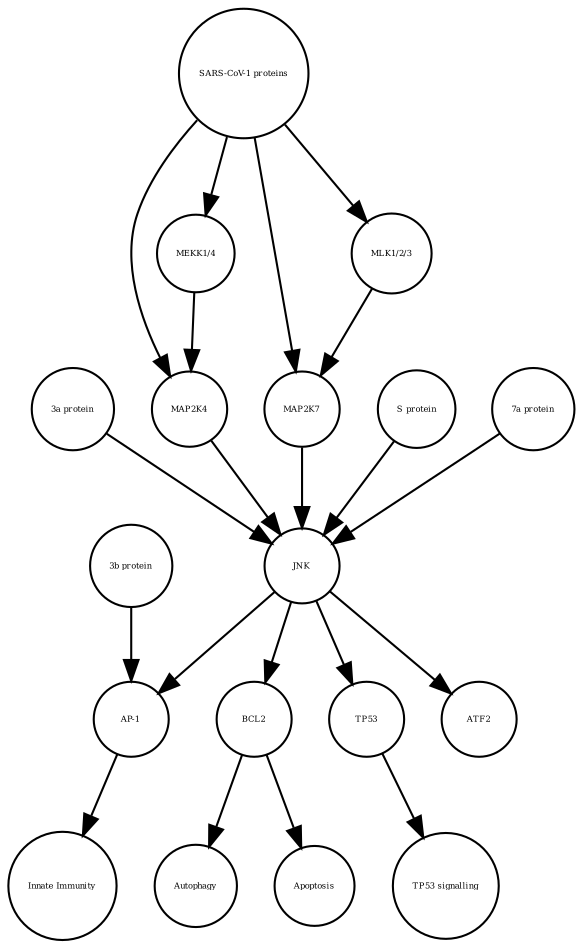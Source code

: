 strict digraph  {
BCL2 [annotation=urn_miriam_uniprot_P10415, bipartite=0, cls=macromolecule, fontsize=4, label=BCL2, shape=circle];
Autophagy [annotation="", bipartite=0, cls=phenotype, fontsize=4, label=Autophagy, shape=circle];
"AP-1" [annotation="", bipartite=0, cls=complex, fontsize=4, label="AP-1", shape=circle];
"Innate Immunity" [annotation="", bipartite=0, cls=phenotype, fontsize=4, label="Innate Immunity", shape=circle];
TP53 [annotation=urn_miriam_uniprot_P04637, bipartite=0, cls=macromolecule, fontsize=4, label=TP53, shape=circle];
"TP53 signalling" [annotation="", bipartite=0, cls=phenotype, fontsize=4, label="TP53 signalling", shape=circle];
Apoptosis [annotation="", bipartite=0, cls=phenotype, fontsize=4, label=Apoptosis, shape=circle];
"3a protein" [annotation="", bipartite=0, cls=macromolecule, fontsize=4, label="3a protein", shape=circle];
MAP2K4 [annotation=urn_miriam_uniprot_P45985, bipartite=0, cls=macromolecule, fontsize=4, label=MAP2K4, shape=circle];
"S protein" [annotation="", bipartite=0, cls=macromolecule, fontsize=4, label="S protein", shape=circle];
"7a protein" [annotation="", bipartite=0, cls=macromolecule, fontsize=4, label="7a protein", shape=circle];
ATF2 [annotation=urn_miriam_uniprot_P15336, bipartite=0, cls=macromolecule, fontsize=4, label=ATF2, shape=circle];
"SARS-CoV-1 proteins" [annotation="", bipartite=0, cls=complex, fontsize=4, label="SARS-CoV-1 proteins", shape=circle];
JNK [annotation="", bipartite=0, cls=complex, fontsize=4, label=JNK, shape=circle];
"3b protein" [annotation="", bipartite=0, cls=macromolecule, fontsize=4, label="3b protein", shape=circle];
MAP2K7 [annotation=urn_miriam_uniprot_O14733, bipartite=0, cls=macromolecule, fontsize=4, label=MAP2K7, shape=circle];
"MEKK1/4" [annotation="", bipartite=0, cls=complex, fontsize=4, label="MEKK1/4", shape=circle];
"MLK1/2/3" [annotation="", bipartite=0, cls=complex, fontsize=4, label="MLK1/2/3", shape=circle];
BCL2 -> Autophagy  [annotation="", interaction_type="necessary stimulation"];
BCL2 -> Apoptosis  [annotation="", interaction_type=inhibition];
"AP-1" -> "Innate Immunity"  [annotation="", interaction_type="necessary stimulation"];
TP53 -> "TP53 signalling"  [annotation="", interaction_type="necessary stimulation"];
"3a protein" -> JNK  [annotation=urn_miriam_pubmed_17141229, interaction_type=stimulation];
MAP2K4 -> JNK  [annotation=urn_miriam_pubmed_17141229, interaction_type=stimulation];
"S protein" -> JNK  [annotation=urn_miriam_pubmed_17267381, interaction_type=stimulation];
"7a protein" -> JNK  [annotation=urn_miriam_pubmed_17141229, interaction_type=stimulation];
"SARS-CoV-1 proteins" -> MAP2K7  [annotation="urn_miriam_pubmed_31226023|urn_miriam_taxonomy_694009", interaction_type=stimulation];
"SARS-CoV-1 proteins" -> "MLK1/2/3"  [annotation="urn_miriam_taxonomy_694009|urn_miriam_pubmed_31226023", interaction_type=stimulation];
"SARS-CoV-1 proteins" -> MAP2K4  [annotation="urn_miriam_pubmed_31226023|urn_miriam_taxonomy_694009", interaction_type=stimulation];
"SARS-CoV-1 proteins" -> "MEKK1/4"  [annotation="urn_miriam_pubmed_31226023|urn_miriam_taxonomy_694009", interaction_type=stimulation];
JNK -> TP53  [annotation="", interaction_type=stimulation];
JNK -> ATF2  [annotation="", interaction_type=stimulation];
JNK -> BCL2  [annotation=urn_miriam_pubmed_10567572, interaction_type=stimulation];
JNK -> "AP-1"  [annotation=urn_miriam_pubmed_21561061, interaction_type=stimulation];
"3b protein" -> "AP-1"  [annotation=urn_miriam_pubmed_21561061, interaction_type=stimulation];
MAP2K7 -> JNK  [annotation=urn_miriam_pubmed_17141229, interaction_type=stimulation];
"MEKK1/4" -> MAP2K4  [annotation="urn_miriam_pubmed_31226023|urn_miriam_taxonomy_694009", interaction_type=stimulation];
"MLK1/2/3" -> MAP2K7  [annotation="urn_miriam_pubmed_31226023|urn_miriam_taxonomy_694009", interaction_type=stimulation];
}
